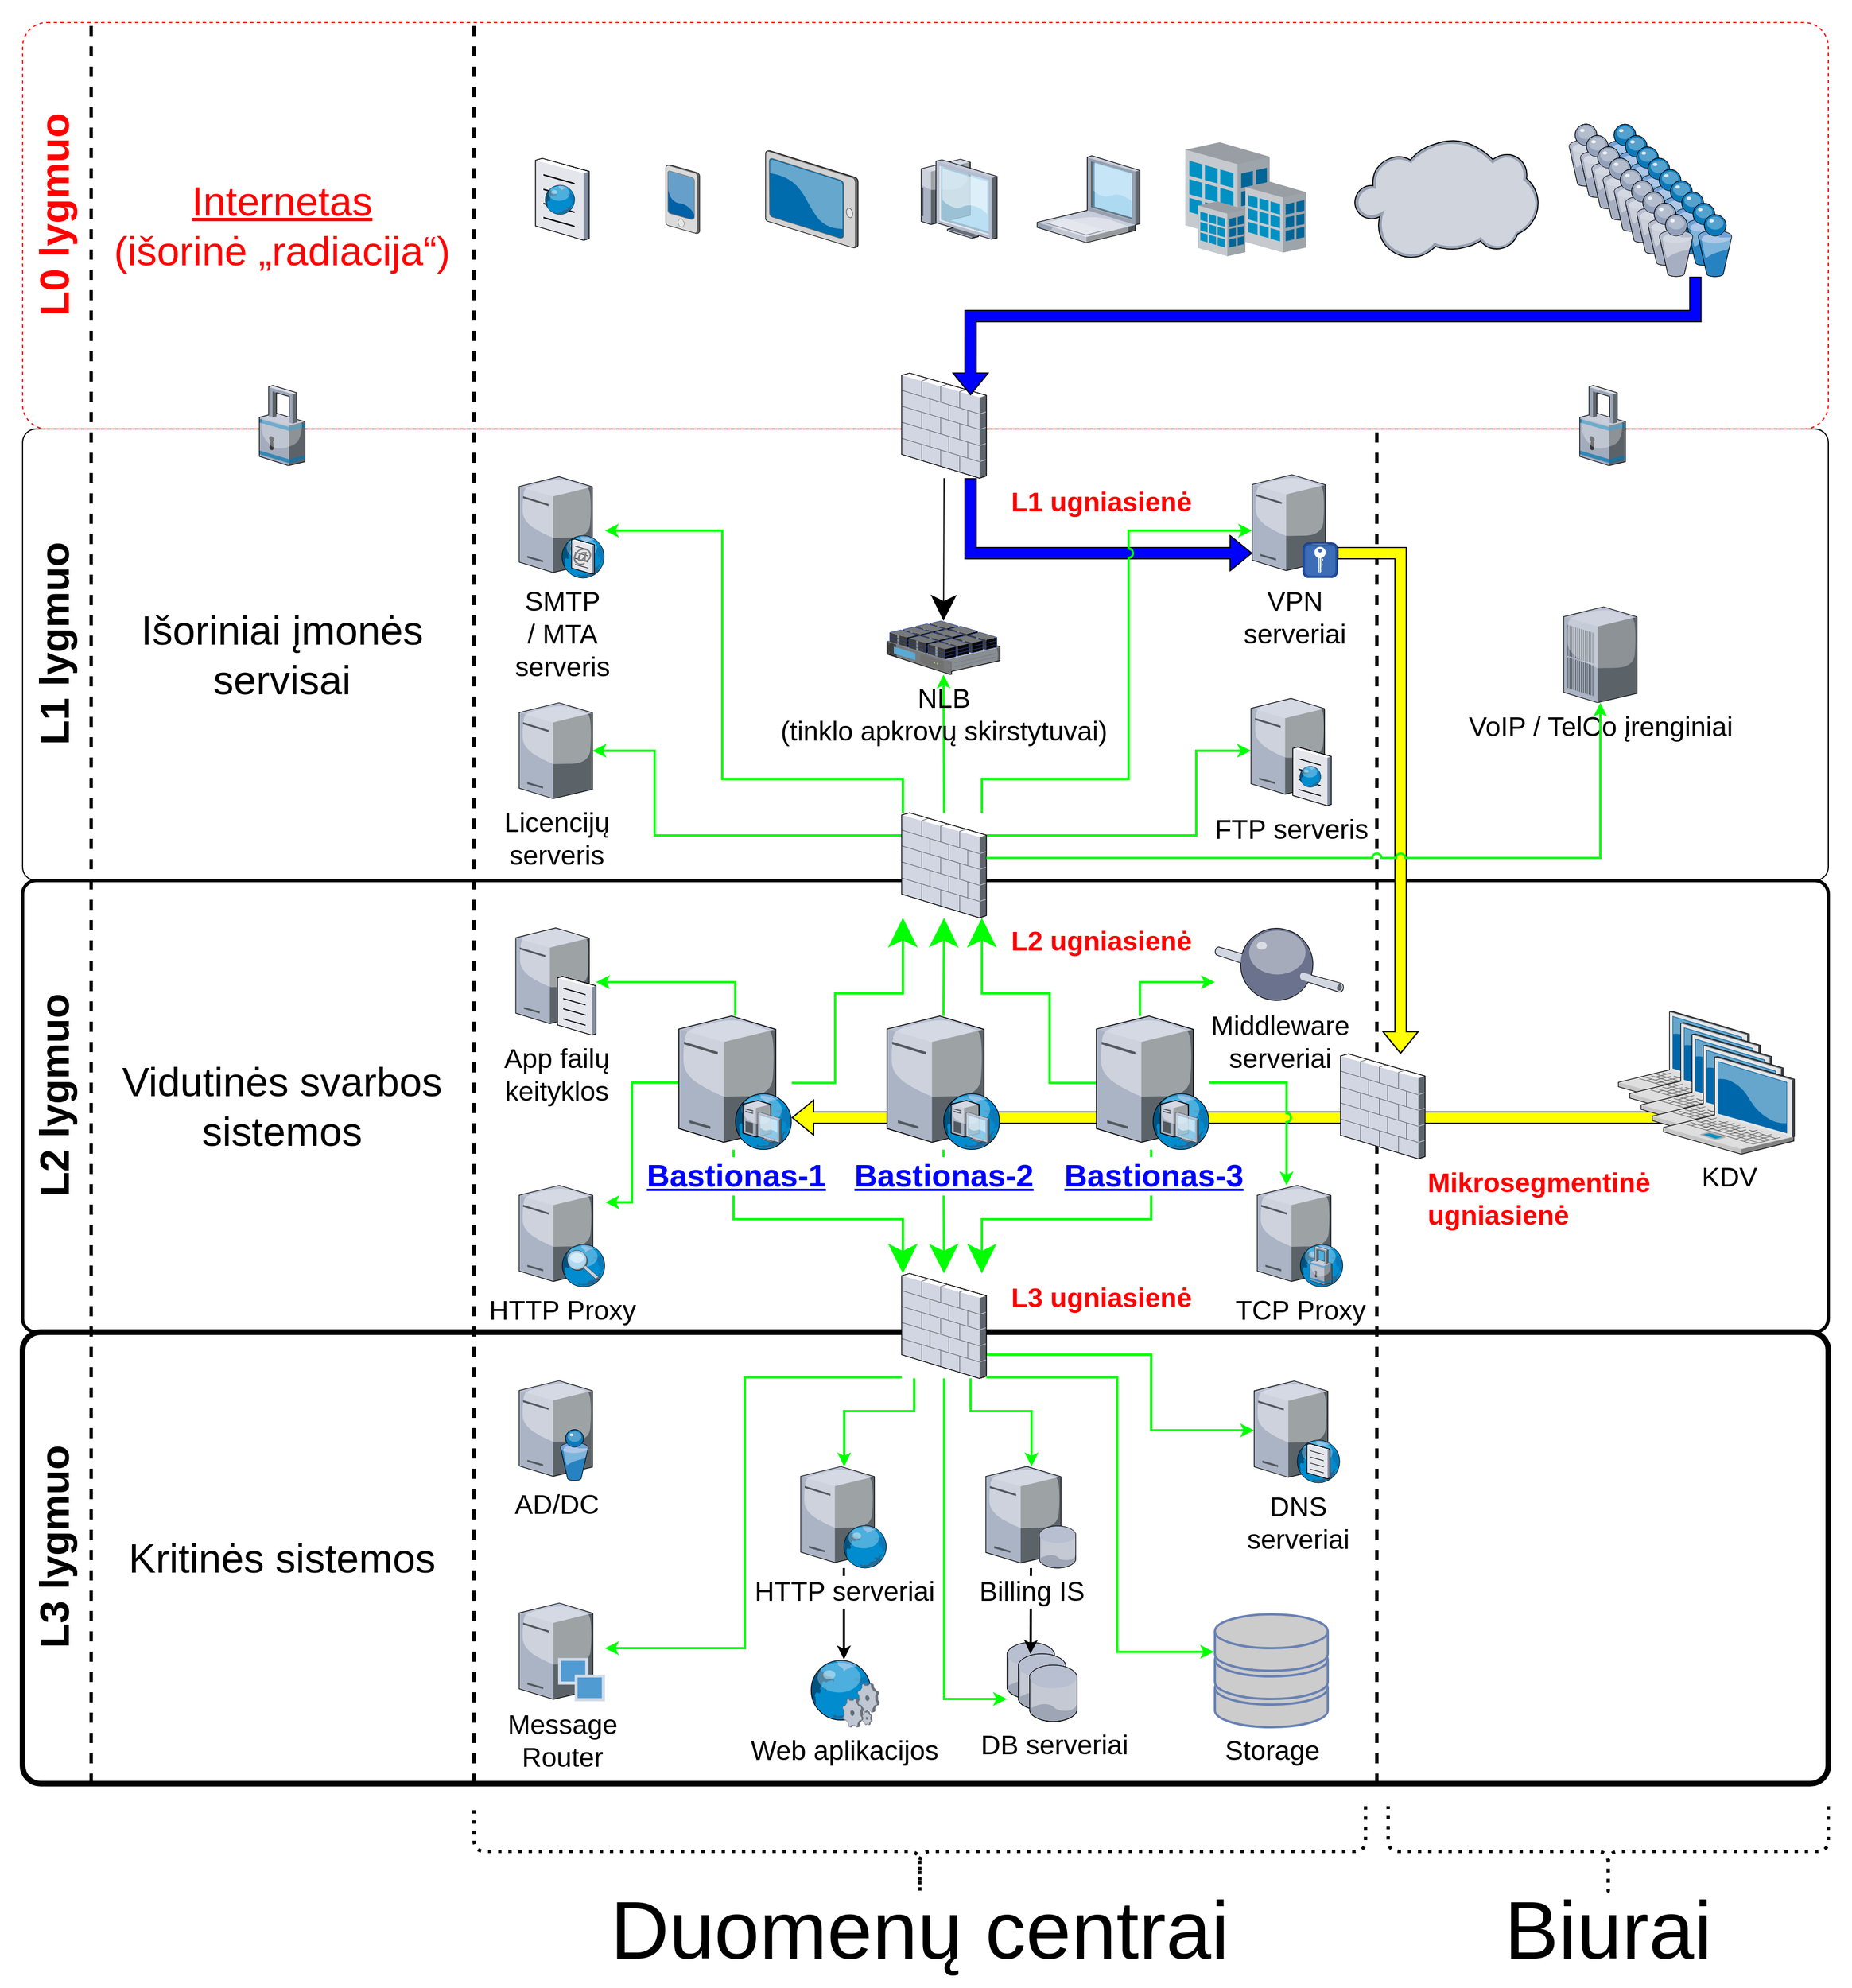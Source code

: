 <mxfile version="16.5.6" type="device"><diagram id="czewGHuXiyD_M0Kvhjbm" name="Page-1"><mxGraphModel dx="1563" dy="1864" grid="1" gridSize="10" guides="1" tooltips="1" connect="1" arrows="1" fold="1" page="1" pageScale="1" pageWidth="827" pageHeight="1169" math="0" shadow="0"><root><mxCell id="0"/><mxCell id="1" parent="0"/><mxCell id="WQLX6jeI3nnT5exrDBaf-4" value="&lt;b style=&quot;font-size: 36px&quot;&gt;L1 lygmuo&lt;/b&gt;" style="rounded=1;whiteSpace=wrap;html=1;fontSize=36;strokeColor=default;fillColor=none;arcSize=3;align=center;spacingLeft=20;horizontal=0;verticalAlign=top;" parent="1" vertex="1"><mxGeometry x="20" y="160" width="1600" height="400" as="geometry"/></mxCell><mxCell id="WQLX6jeI3nnT5exrDBaf-26" value="" style="verticalLabelPosition=bottom;sketch=0;aspect=fixed;html=1;verticalAlign=top;strokeColor=none;align=center;outlineConnect=0;shape=mxgraph.citrix.database;fontSize=24;fillColor=default;" parent="1" vertex="1"><mxGeometry x="892.25" y="1235" width="42.5" height="50" as="geometry"/></mxCell><mxCell id="WQLX6jeI3nnT5exrDBaf-2" value="" style="rounded=0;whiteSpace=wrap;html=1;strokeColor=none;fillColor=none;" parent="1" vertex="1"><mxGeometry y="-220" width="1640" height="1760" as="geometry"/></mxCell><mxCell id="WQLX6jeI3nnT5exrDBaf-1" value="&lt;b style=&quot;font-size: 36px&quot;&gt;L0 lygmuo&lt;/b&gt;" style="rounded=1;whiteSpace=wrap;html=1;fillColor=none;arcSize=6;strokeColor=#FF0000;fontSize=36;dashed=1;align=center;spacingLeft=20;horizontal=0;verticalAlign=top;fontColor=#FF0000;" parent="1" vertex="1"><mxGeometry x="20" y="-200" width="1600" height="360" as="geometry"/></mxCell><mxCell id="WQLX6jeI3nnT5exrDBaf-6" value="&lt;b style=&quot;font-size: 36px&quot;&gt;L3 lygmuo&lt;/b&gt;" style="rounded=1;whiteSpace=wrap;html=1;fontSize=36;strokeColor=default;fillColor=none;arcSize=4;align=center;strokeWidth=5;spacingLeft=20;horizontal=0;verticalAlign=top;shadow=0;" parent="1" vertex="1"><mxGeometry x="20" y="960" width="1600" height="400" as="geometry"/></mxCell><mxCell id="WQLX6jeI3nnT5exrDBaf-5" value="&lt;b style=&quot;font-size: 36px&quot;&gt;L2 lygmuo&lt;/b&gt;" style="rounded=1;whiteSpace=wrap;html=1;fontSize=36;strokeColor=default;fillColor=none;arcSize=3;align=center;strokeWidth=3;spacingLeft=20;horizontal=0;verticalAlign=top;" parent="1" vertex="1"><mxGeometry x="20" y="560" width="1600" height="400" as="geometry"/></mxCell><mxCell id="WQLX6jeI3nnT5exrDBaf-50" value="&lt;span style=&quot;font-family: &amp;#34;helvetica&amp;#34; ; font-size: 36px ; font-style: normal ; font-weight: 400 ; letter-spacing: normal ; text-indent: 0px ; text-transform: none ; word-spacing: 0px ; display: inline ; float: none&quot;&gt;&lt;u&gt;Internetas&lt;/u&gt;&lt;br&gt;(išorinė „radiacija“)&lt;br&gt;&lt;/span&gt;" style="text;whiteSpace=wrap;html=1;fontSize=36;fontColor=#FF0000;labelBackgroundColor=none;align=center;verticalAlign=middle;" parent="1" vertex="1"><mxGeometry x="80" y="-200" width="340" height="360" as="geometry"/></mxCell><mxCell id="WQLX6jeI3nnT5exrDBaf-54" value="&lt;span style=&quot;color: rgb(0 , 0 , 0) ; font-family: &amp;#34;helvetica&amp;#34; ; font-size: 36px ; font-style: normal ; font-weight: 400 ; letter-spacing: normal ; text-indent: 0px ; text-transform: none ; word-spacing: 0px ; display: inline ; float: none&quot;&gt;Išoriniai įmonės servisai&lt;/span&gt;" style="text;whiteSpace=wrap;html=1;fontSize=36;fontColor=default;align=center;verticalAlign=middle;labelBackgroundColor=none;" parent="1" vertex="1"><mxGeometry x="80" y="160" width="340" height="400" as="geometry"/></mxCell><mxCell id="WQLX6jeI3nnT5exrDBaf-55" value="&lt;span style=&quot;color: rgb(0 , 0 , 0) ; font-family: &amp;#34;helvetica&amp;#34; ; font-size: 36px ; font-style: normal ; font-weight: 400 ; letter-spacing: normal ; text-indent: 0px ; text-transform: none ; word-spacing: 0px ; display: inline ; float: none&quot;&gt;Vidutinės svarbos sistemos&lt;/span&gt;" style="text;whiteSpace=wrap;html=1;fontSize=36;fontColor=default;labelBackgroundColor=none;align=center;verticalAlign=middle;" parent="1" vertex="1"><mxGeometry x="80" y="560" width="340" height="400" as="geometry"/></mxCell><mxCell id="WQLX6jeI3nnT5exrDBaf-76" style="edgeStyle=orthogonalEdgeStyle;rounded=0;jumpStyle=arc;orthogonalLoop=1;jettySize=auto;html=1;fontFamily=Helvetica;fontSize=32;fontColor=#0000FF;endSize=20;strokeWidth=1;" parent="1" source="WQLX6jeI3nnT5exrDBaf-17" target="WQLX6jeI3nnT5exrDBaf-40" edge="1"><mxGeometry relative="1" as="geometry"/></mxCell><mxCell id="WQLX6jeI3nnT5exrDBaf-17" value="L1 ugniasienė" style="verticalLabelPosition=bottom;sketch=0;aspect=fixed;html=1;verticalAlign=top;strokeColor=none;align=left;outlineConnect=0;shape=mxgraph.citrix.firewall;fontSize=24;fillColor=none;fontColor=#FF0000;fontStyle=1;labelPosition=right;spacingLeft=20;" parent="1" vertex="1"><mxGeometry x="799" y="110.5" width="75" height="93" as="geometry"/></mxCell><mxCell id="WQLX6jeI3nnT5exrDBaf-19" value="Licencijų&lt;br&gt;serveris" style="verticalLabelPosition=bottom;sketch=0;aspect=fixed;html=1;verticalAlign=top;strokeColor=none;align=center;outlineConnect=0;shape=mxgraph.citrix.license_server;fontSize=24;fillColor=none;" parent="1" vertex="1"><mxGeometry x="460" y="402.5" width="65" height="85" as="geometry"/></mxCell><mxCell id="WQLX6jeI3nnT5exrDBaf-92" style="edgeStyle=orthogonalEdgeStyle;rounded=0;jumpStyle=arc;orthogonalLoop=1;jettySize=auto;html=1;fontFamily=Helvetica;fontSize=28;fontColor=#0000FF;startArrow=none;startFill=0;endArrow=classic;endFill=1;targetPerimeterSpacing=0;strokeColor=#00FF00;strokeWidth=2;fillColor=#FFFF00;" parent="1" source="WQLX6jeI3nnT5exrDBaf-22" target="WQLX6jeI3nnT5exrDBaf-40" edge="1"><mxGeometry relative="1" as="geometry"/></mxCell><mxCell id="WQLX6jeI3nnT5exrDBaf-94" style="edgeStyle=orthogonalEdgeStyle;rounded=0;jumpStyle=arc;orthogonalLoop=1;jettySize=auto;html=1;fontFamily=Helvetica;fontSize=28;fontColor=#0000FF;startArrow=none;startFill=0;endArrow=classic;endFill=1;targetPerimeterSpacing=0;strokeColor=#00FF00;strokeWidth=2;fillColor=#FFFF00;" parent="1" source="WQLX6jeI3nnT5exrDBaf-22" target="WQLX6jeI3nnT5exrDBaf-35" edge="1"><mxGeometry relative="1" as="geometry"><Array as="points"><mxPoint x="800" y="470"/><mxPoint x="640" y="470"/><mxPoint x="640" y="250"/></Array></mxGeometry></mxCell><mxCell id="WQLX6jeI3nnT5exrDBaf-95" style="edgeStyle=orthogonalEdgeStyle;rounded=0;jumpStyle=arc;orthogonalLoop=1;jettySize=auto;html=1;fontFamily=Helvetica;fontSize=28;fontColor=#0000FF;startArrow=none;startFill=0;endArrow=classic;endFill=1;targetPerimeterSpacing=0;strokeColor=#00FF00;strokeWidth=2;fillColor=#FFFF00;" parent="1" source="WQLX6jeI3nnT5exrDBaf-22" target="WQLX6jeI3nnT5exrDBaf-19" edge="1"><mxGeometry relative="1" as="geometry"><Array as="points"><mxPoint x="580" y="520"/><mxPoint x="580" y="445"/></Array></mxGeometry></mxCell><mxCell id="WQLX6jeI3nnT5exrDBaf-96" style="edgeStyle=orthogonalEdgeStyle;rounded=0;jumpStyle=arc;orthogonalLoop=1;jettySize=auto;html=1;fontFamily=Helvetica;fontSize=28;fontColor=#0000FF;startArrow=none;startFill=0;endArrow=classic;endFill=1;targetPerimeterSpacing=0;strokeColor=#00FF00;strokeWidth=2;fillColor=#FFFF00;" parent="1" source="WQLX6jeI3nnT5exrDBaf-22" target="WQLX6jeI3nnT5exrDBaf-143" edge="1"><mxGeometry relative="1" as="geometry"><mxPoint x="1091.25" y="445" as="targetPoint"/><Array as="points"><mxPoint x="1060" y="520"/><mxPoint x="1060" y="445"/></Array></mxGeometry></mxCell><mxCell id="WQLX6jeI3nnT5exrDBaf-22" value="L2 ugniasienė" style="verticalLabelPosition=bottom;sketch=0;aspect=fixed;html=1;verticalAlign=top;strokeColor=none;align=left;outlineConnect=0;shape=mxgraph.citrix.firewall;fontSize=24;fillColor=none;fontColor=#FF0000;fontStyle=1;labelBackgroundColor=default;labelPosition=right;spacingLeft=20;" parent="1" vertex="1"><mxGeometry x="799" y="500" width="75" height="93" as="geometry"/></mxCell><mxCell id="WQLX6jeI3nnT5exrDBaf-35" value="SMTP&lt;br&gt;/ MTA&lt;br&gt;serveris" style="verticalLabelPosition=bottom;sketch=0;aspect=fixed;html=1;verticalAlign=top;strokeColor=none;align=center;outlineConnect=0;shape=mxgraph.citrix.smtp_server;fontSize=24;fillColor=default;" parent="1" vertex="1"><mxGeometry x="460" y="200" width="76" height="92" as="geometry"/></mxCell><mxCell id="WQLX6jeI3nnT5exrDBaf-36" value="VoIP / TelCo įrenginiai" style="verticalLabelPosition=bottom;sketch=0;aspect=fixed;html=1;verticalAlign=top;strokeColor=none;align=center;outlineConnect=0;shape=mxgraph.citrix.pbx_server;fontSize=24;fillColor=default;" parent="1" vertex="1"><mxGeometry x="1385.5" y="317.5" width="65" height="85" as="geometry"/></mxCell><mxCell id="WQLX6jeI3nnT5exrDBaf-9" value="DNS&lt;br&gt;serveriai" style="verticalLabelPosition=bottom;sketch=0;aspect=fixed;html=1;verticalAlign=top;strokeColor=none;align=center;outlineConnect=0;shape=mxgraph.citrix.dns_server;fontSize=24;fillColor=none;" parent="1" vertex="1"><mxGeometry x="1111.25" y="1001" width="76.5" height="92.5" as="geometry"/></mxCell><mxCell id="WQLX6jeI3nnT5exrDBaf-89" style="edgeStyle=orthogonalEdgeStyle;rounded=0;jumpStyle=arc;orthogonalLoop=1;jettySize=auto;html=1;fontFamily=Helvetica;fontSize=28;fontColor=#0000FF;startArrow=classic;startFill=1;endArrow=none;endFill=0;targetPerimeterSpacing=0;strokeColor=#00FF00;strokeWidth=2;fillColor=#FFFF00;" parent="1" source="WQLX6jeI3nnT5exrDBaf-14" target="WQLX6jeI3nnT5exrDBaf-10" edge="1"><mxGeometry relative="1" as="geometry"><Array as="points"><mxPoint x="560" y="845"/><mxPoint x="560" y="739"/></Array></mxGeometry></mxCell><mxCell id="WQLX6jeI3nnT5exrDBaf-14" value="HTTP Proxy" style="verticalLabelPosition=bottom;sketch=0;aspect=fixed;html=1;verticalAlign=top;strokeColor=none;align=center;outlineConnect=0;shape=mxgraph.citrix.edgesight_server;fontSize=24;fillColor=none;labelBackgroundColor=default;" parent="1" vertex="1"><mxGeometry x="460" y="830" width="76.5" height="90" as="geometry"/></mxCell><mxCell id="WQLX6jeI3nnT5exrDBaf-15" value="App failų&lt;br&gt;keityklos" style="verticalLabelPosition=bottom;sketch=0;aspect=fixed;html=1;verticalAlign=top;strokeColor=none;align=center;outlineConnect=0;shape=mxgraph.citrix.file_server;fontSize=24;fillColor=none;" parent="1" vertex="1"><mxGeometry x="457" y="599.75" width="71" height="97" as="geometry"/></mxCell><mxCell id="WQLX6jeI3nnT5exrDBaf-21" value="TCP Proxy" style="verticalLabelPosition=bottom;sketch=0;aspect=fixed;html=1;verticalAlign=top;strokeColor=none;align=center;outlineConnect=0;shape=mxgraph.citrix.proxy_server;fontSize=24;fillColor=none;labelBackgroundColor=default;" parent="1" vertex="1"><mxGeometry x="1114" y="830" width="76.5" height="90" as="geometry"/></mxCell><mxCell id="WQLX6jeI3nnT5exrDBaf-115" style="edgeStyle=orthogonalEdgeStyle;rounded=0;jumpStyle=arc;orthogonalLoop=1;jettySize=auto;html=1;fontFamily=Helvetica;fontSize=28;fontColor=#0000FF;startArrow=none;startFill=0;endArrow=classic;endFill=1;targetPerimeterSpacing=10;strokeColor=#000000;strokeWidth=2;fillColor=#FFFF00;" parent="1" source="WQLX6jeI3nnT5exrDBaf-7" target="WQLX6jeI3nnT5exrDBaf-110" edge="1"><mxGeometry relative="1" as="geometry"><Array as="points"><mxPoint x="913" y="1230"/><mxPoint x="913" y="1230"/></Array></mxGeometry></mxCell><mxCell id="WQLX6jeI3nnT5exrDBaf-7" value="Billing IS" style="verticalLabelPosition=bottom;sketch=0;aspect=fixed;html=1;verticalAlign=top;strokeColor=none;align=center;outlineConnect=0;shape=mxgraph.citrix.database_server;fontSize=24;fillColor=none;labelBackgroundColor=default;" parent="1" vertex="1"><mxGeometry x="873.5" y="1079" width="80" height="90" as="geometry"/></mxCell><mxCell id="WQLX6jeI3nnT5exrDBaf-8" value="AD/DC" style="verticalLabelPosition=bottom;sketch=0;aspect=fixed;html=1;verticalAlign=top;strokeColor=none;align=center;outlineConnect=0;shape=mxgraph.citrix.directory_server;fontSize=24;fillColor=none;" parent="1" vertex="1"><mxGeometry x="460" y="1003" width="65" height="88.5" as="geometry"/></mxCell><mxCell id="WQLX6jeI3nnT5exrDBaf-20" value="Message&lt;br&gt;Router" style="verticalLabelPosition=bottom;sketch=0;aspect=fixed;html=1;verticalAlign=top;strokeColor=none;align=center;outlineConnect=0;shape=mxgraph.citrix.provisioning_server;fontSize=24;fillColor=none;" parent="1" vertex="1"><mxGeometry x="460" y="1200" width="76" height="87" as="geometry"/></mxCell><mxCell id="WQLX6jeI3nnT5exrDBaf-100" style="edgeStyle=orthogonalEdgeStyle;rounded=0;jumpStyle=arc;orthogonalLoop=1;jettySize=auto;html=1;fontFamily=Helvetica;fontSize=28;fontColor=#0000FF;startArrow=none;startFill=0;endArrow=classic;endFill=1;targetPerimeterSpacing=0;strokeColor=#00FF00;strokeWidth=2;fillColor=#FFFF00;" parent="1" source="WQLX6jeI3nnT5exrDBaf-23" target="WQLX6jeI3nnT5exrDBaf-9" edge="1"><mxGeometry relative="1" as="geometry"><Array as="points"><mxPoint x="1020" y="980"/><mxPoint x="1020" y="1047"/></Array></mxGeometry></mxCell><mxCell id="WQLX6jeI3nnT5exrDBaf-101" style="edgeStyle=orthogonalEdgeStyle;rounded=0;jumpStyle=arc;orthogonalLoop=1;jettySize=auto;html=1;fontFamily=Helvetica;fontSize=28;fontColor=#0000FF;startArrow=none;startFill=0;endArrow=classic;endFill=1;targetPerimeterSpacing=0;strokeColor=#00FF00;strokeWidth=2;fillColor=#FFFF00;" parent="1" source="WQLX6jeI3nnT5exrDBaf-23" target="WQLX6jeI3nnT5exrDBaf-24" edge="1"><mxGeometry relative="1" as="geometry"><Array as="points"><mxPoint x="810" y="1030"/><mxPoint x="748" y="1030"/></Array></mxGeometry></mxCell><mxCell id="WQLX6jeI3nnT5exrDBaf-102" style="edgeStyle=orthogonalEdgeStyle;rounded=0;jumpStyle=arc;orthogonalLoop=1;jettySize=auto;html=1;fontFamily=Helvetica;fontSize=28;fontColor=#0000FF;startArrow=none;startFill=0;endArrow=classic;endFill=1;targetPerimeterSpacing=0;strokeColor=#00FF00;strokeWidth=2;fillColor=#FFFF00;" parent="1" source="WQLX6jeI3nnT5exrDBaf-23" target="WQLX6jeI3nnT5exrDBaf-7" edge="1"><mxGeometry relative="1" as="geometry"><Array as="points"><mxPoint x="860" y="1030"/><mxPoint x="914" y="1030"/></Array></mxGeometry></mxCell><mxCell id="WQLX6jeI3nnT5exrDBaf-104" style="edgeStyle=orthogonalEdgeStyle;rounded=0;jumpStyle=arc;orthogonalLoop=1;jettySize=auto;html=1;fontFamily=Helvetica;fontSize=28;fontColor=#0000FF;startArrow=none;startFill=0;endArrow=classic;endFill=1;targetPerimeterSpacing=0;strokeColor=#00FF00;strokeWidth=2;fillColor=#FFFF00;" parent="1" source="WQLX6jeI3nnT5exrDBaf-23" target="WQLX6jeI3nnT5exrDBaf-20" edge="1"><mxGeometry relative="1" as="geometry"><Array as="points"><mxPoint x="660" y="1000"/><mxPoint x="660" y="1240"/></Array></mxGeometry></mxCell><mxCell id="WQLX6jeI3nnT5exrDBaf-105" style="edgeStyle=orthogonalEdgeStyle;rounded=0;jumpStyle=arc;orthogonalLoop=1;jettySize=auto;html=1;entryX=-0.008;entryY=0.332;entryDx=0;entryDy=0;entryPerimeter=0;fontFamily=Helvetica;fontSize=28;fontColor=#0000FF;startArrow=none;startFill=0;endArrow=classic;endFill=1;targetPerimeterSpacing=20;strokeColor=#00FF00;strokeWidth=2;fillColor=#FFFF00;" parent="1" source="WQLX6jeI3nnT5exrDBaf-23" target="WQLX6jeI3nnT5exrDBaf-38" edge="1"><mxGeometry relative="1" as="geometry"><Array as="points"><mxPoint x="990" y="1000"/><mxPoint x="990" y="1243"/></Array></mxGeometry></mxCell><mxCell id="WQLX6jeI3nnT5exrDBaf-106" style="edgeStyle=orthogonalEdgeStyle;rounded=0;jumpStyle=arc;orthogonalLoop=1;jettySize=auto;html=1;fontFamily=Helvetica;fontSize=28;fontColor=#0000FF;startArrow=none;startFill=0;endArrow=classic;endFill=1;targetPerimeterSpacing=0;strokeColor=#00FF00;strokeWidth=2;fillColor=#FFFF00;" parent="1" source="WQLX6jeI3nnT5exrDBaf-23" target="WQLX6jeI3nnT5exrDBaf-26" edge="1"><mxGeometry relative="1" as="geometry"><Array as="points"><mxPoint x="837" y="1285"/></Array></mxGeometry></mxCell><mxCell id="WQLX6jeI3nnT5exrDBaf-23" value="L3 ugniasienė" style="verticalLabelPosition=middle;sketch=0;aspect=fixed;html=1;verticalAlign=middle;strokeColor=none;align=left;outlineConnect=0;shape=mxgraph.citrix.firewall;fontSize=24;fillColor=none;fontColor=#FF0000;fontStyle=1;labelPosition=right;spacingTop=-50;spacingLeft=20;" parent="1" vertex="1"><mxGeometry x="799" y="908" width="75" height="93" as="geometry"/></mxCell><mxCell id="WQLX6jeI3nnT5exrDBaf-113" style="edgeStyle=orthogonalEdgeStyle;rounded=0;jumpStyle=arc;orthogonalLoop=1;jettySize=auto;html=1;fontFamily=Helvetica;fontSize=28;fontColor=#0000FF;startArrow=none;startFill=0;endArrow=classic;endFill=1;targetPerimeterSpacing=0;strokeColor=#000000;strokeWidth=2;fillColor=#FFFF00;" parent="1" source="WQLX6jeI3nnT5exrDBaf-24" target="WQLX6jeI3nnT5exrDBaf-41" edge="1"><mxGeometry relative="1" as="geometry"/></mxCell><mxCell id="WQLX6jeI3nnT5exrDBaf-24" value="HTTP serveriai" style="verticalLabelPosition=bottom;sketch=0;aspect=fixed;html=1;verticalAlign=top;strokeColor=none;align=center;outlineConnect=0;shape=mxgraph.citrix.web_server;fontSize=24;fillColor=default;labelBackgroundColor=default;" parent="1" vertex="1"><mxGeometry x="709.5" y="1079" width="76.5" height="90" as="geometry"/></mxCell><mxCell id="WQLX6jeI3nnT5exrDBaf-37" value="Middleware&lt;br&gt;serveriai" style="verticalLabelPosition=bottom;sketch=0;aspect=fixed;html=1;verticalAlign=top;strokeColor=none;align=center;outlineConnect=0;shape=mxgraph.citrix.middleware;fontSize=24;fillColor=default;" parent="1" vertex="1"><mxGeometry x="1076.5" y="599.75" width="114" height="68" as="geometry"/></mxCell><mxCell id="WQLX6jeI3nnT5exrDBaf-38" value="Storage" style="fontColor=default;verticalAlign=top;verticalLabelPosition=bottom;labelPosition=center;align=center;html=1;outlineConnect=0;fillColor=#CCCCCC;strokeColor=#6881B3;gradientColor=none;gradientDirection=north;strokeWidth=2;shape=mxgraph.networks.storage;fontSize=24;" parent="1" vertex="1"><mxGeometry x="1076.5" y="1210" width="100" height="100" as="geometry"/></mxCell><mxCell id="WQLX6jeI3nnT5exrDBaf-41" value="Web aplikacijos" style="verticalLabelPosition=bottom;sketch=0;aspect=fixed;html=1;verticalAlign=top;strokeColor=none;align=center;outlineConnect=0;shape=mxgraph.citrix.web_service;fontSize=24;fontColor=default;fillColor=default;" parent="1" vertex="1"><mxGeometry x="716.25" y="1250" width="63" height="60" as="geometry"/></mxCell><mxCell id="WQLX6jeI3nnT5exrDBaf-48" value="" style="endArrow=none;dashed=1;html=1;rounded=0;fontSize=36;fontColor=default;exitX=0.25;exitY=1;exitDx=0;exitDy=0;entryX=0.25;entryY=0;entryDx=0;entryDy=0;strokeWidth=3;" parent="1" source="WQLX6jeI3nnT5exrDBaf-6" target="WQLX6jeI3nnT5exrDBaf-1" edge="1"><mxGeometry width="50" height="50" relative="1" as="geometry"><mxPoint x="482" y="480" as="sourcePoint"/><mxPoint x="322" y="86" as="targetPoint"/></mxGeometry></mxCell><mxCell id="WQLX6jeI3nnT5exrDBaf-51" value="" style="endArrow=none;dashed=1;html=1;rounded=0;fontSize=36;fontColor=default;exitX=0.038;exitY=1;exitDx=0;exitDy=0;exitPerimeter=0;entryX=0.038;entryY=0;entryDx=0;entryDy=0;entryPerimeter=0;strokeWidth=3;" parent="1" source="WQLX6jeI3nnT5exrDBaf-6" target="WQLX6jeI3nnT5exrDBaf-1" edge="1"><mxGeometry width="50" height="50" relative="1" as="geometry"><mxPoint x="80" y="1340" as="sourcePoint"/><mxPoint x="80" y="-200" as="targetPoint"/></mxGeometry></mxCell><mxCell id="WQLX6jeI3nnT5exrDBaf-56" value="&lt;span style=&quot;font-family: helvetica; font-size: 36px; font-style: normal; font-weight: 400; letter-spacing: normal; text-indent: 0px; text-transform: none; word-spacing: 0px; display: inline; float: none;&quot;&gt;Kritinės sistemos&lt;/span&gt;" style="text;whiteSpace=wrap;html=1;fontSize=36;fontColor=default;align=center;verticalAlign=middle;labelBackgroundColor=none;" parent="1" vertex="1"><mxGeometry x="80" y="960" width="340" height="400" as="geometry"/></mxCell><mxCell id="WQLX6jeI3nnT5exrDBaf-28" value="" style="verticalLabelPosition=bottom;sketch=0;aspect=fixed;html=1;verticalAlign=top;strokeColor=none;align=center;outlineConnect=0;shape=mxgraph.citrix.security;fontSize=24;fillColor=default;" parent="1" vertex="1"><mxGeometry x="229.75" y="121.5" width="40.5" height="71" as="geometry"/></mxCell><mxCell id="WQLX6jeI3nnT5exrDBaf-58" value="" style="endArrow=none;dashed=1;html=1;rounded=0;fontSize=36;fontColor=default;entryX=0.75;entryY=0;entryDx=0;entryDy=0;strokeWidth=3;exitX=0.75;exitY=1;exitDx=0;exitDy=0;" parent="1" source="WQLX6jeI3nnT5exrDBaf-6" target="WQLX6jeI3nnT5exrDBaf-4" edge="1"><mxGeometry width="50" height="50" relative="1" as="geometry"><mxPoint x="1220" y="1330" as="sourcePoint"/><mxPoint x="1220.0" y="-196" as="targetPoint"/></mxGeometry></mxCell><mxCell id="WQLX6jeI3nnT5exrDBaf-73" style="edgeStyle=orthogonalEdgeStyle;rounded=0;jumpStyle=arc;orthogonalLoop=1;jettySize=auto;html=1;fontFamily=Helvetica;fontSize=32;fontColor=#0000FF;endSize=20;strokeWidth=2;strokeColor=#00FF00;" parent="1" source="WQLX6jeI3nnT5exrDBaf-10" target="WQLX6jeI3nnT5exrDBaf-23" edge="1"><mxGeometry relative="1" as="geometry"><Array as="points"><mxPoint x="650" y="860"/><mxPoint x="800" y="860"/></Array></mxGeometry></mxCell><mxCell id="WQLX6jeI3nnT5exrDBaf-72" style="edgeStyle=orthogonalEdgeStyle;rounded=0;jumpStyle=arc;orthogonalLoop=1;jettySize=auto;html=1;fontFamily=Helvetica;fontSize=32;fontColor=#0000FF;endSize=20;strokeWidth=2;strokeColor=#00FF00;" parent="1" source="WQLX6jeI3nnT5exrDBaf-65" target="WQLX6jeI3nnT5exrDBaf-23" edge="1"><mxGeometry relative="1" as="geometry"/></mxCell><mxCell id="WQLX6jeI3nnT5exrDBaf-75" style="edgeStyle=orthogonalEdgeStyle;rounded=0;jumpStyle=arc;orthogonalLoop=1;jettySize=auto;html=1;fontFamily=Helvetica;fontSize=32;fontColor=#0000FF;endSize=20;strokeWidth=2;strokeColor=#00FF00;" parent="1" source="WQLX6jeI3nnT5exrDBaf-66" target="WQLX6jeI3nnT5exrDBaf-23" edge="1"><mxGeometry relative="1" as="geometry"><Array as="points"><mxPoint x="1020" y="860"/><mxPoint x="870" y="860"/></Array></mxGeometry></mxCell><mxCell id="WQLX6jeI3nnT5exrDBaf-79" style="edgeStyle=orthogonalEdgeStyle;shape=flexArrow;rounded=0;jumpStyle=arc;orthogonalLoop=1;jettySize=auto;html=1;fontFamily=Helvetica;fontSize=28;fontColor=#0000FF;startArrow=none;startFill=0;targetPerimeterSpacing=0;strokeWidth=1;fillColor=#FFFF00;" parent="1" source="WQLX6jeI3nnT5exrDBaf-34" target="WQLX6jeI3nnT5exrDBaf-10" edge="1"><mxGeometry relative="1" as="geometry"><Array as="points"><mxPoint x="1070" y="770"/><mxPoint x="1070" y="770"/></Array></mxGeometry></mxCell><mxCell id="WQLX6jeI3nnT5exrDBaf-81" value="" style="edgeStyle=orthogonalEdgeStyle;rounded=0;jumpStyle=arc;orthogonalLoop=1;jettySize=auto;html=1;fontFamily=Helvetica;fontSize=28;fontColor=#0000FF;startArrow=none;startFill=0;targetPerimeterSpacing=0;strokeColor=#00FF00;strokeWidth=2;fillColor=#FFFF00;" parent="1" source="WQLX6jeI3nnT5exrDBaf-10" target="WQLX6jeI3nnT5exrDBaf-15" edge="1"><mxGeometry relative="1" as="geometry"><Array as="points"><mxPoint x="652" y="650"/></Array></mxGeometry></mxCell><mxCell id="WQLX6jeI3nnT5exrDBaf-47" value="KD" style="group" parent="1" vertex="1" connectable="0"><mxGeometry x="1434" y="675.96" width="156" height="126.5" as="geometry"/></mxCell><mxCell id="WQLX6jeI3nnT5exrDBaf-30" value="" style="verticalLabelPosition=bottom;sketch=0;aspect=fixed;html=1;verticalAlign=top;strokeColor=none;align=center;outlineConnect=0;shape=mxgraph.citrix.laptop_2;fontSize=24;fillColor=default;" parent="WQLX6jeI3nnT5exrDBaf-47" vertex="1"><mxGeometry width="116" height="86.5" as="geometry"/></mxCell><mxCell id="WQLX6jeI3nnT5exrDBaf-31" value="" style="verticalLabelPosition=bottom;sketch=0;aspect=fixed;html=1;verticalAlign=top;strokeColor=none;align=center;outlineConnect=0;shape=mxgraph.citrix.laptop_2;fontSize=24;fillColor=default;" parent="WQLX6jeI3nnT5exrDBaf-47" vertex="1"><mxGeometry x="10" y="10" width="116" height="86.5" as="geometry"/></mxCell><mxCell id="WQLX6jeI3nnT5exrDBaf-32" value="" style="verticalLabelPosition=bottom;sketch=0;aspect=fixed;html=1;verticalAlign=top;strokeColor=none;align=center;outlineConnect=0;shape=mxgraph.citrix.laptop_2;fontSize=24;fillColor=default;" parent="WQLX6jeI3nnT5exrDBaf-47" vertex="1"><mxGeometry x="20" y="20" width="116" height="86.5" as="geometry"/></mxCell><mxCell id="WQLX6jeI3nnT5exrDBaf-33" value="" style="verticalLabelPosition=bottom;sketch=0;aspect=fixed;html=1;verticalAlign=top;strokeColor=none;align=center;outlineConnect=0;shape=mxgraph.citrix.laptop_2;fontSize=24;fillColor=default;" parent="WQLX6jeI3nnT5exrDBaf-47" vertex="1"><mxGeometry x="30" y="30" width="116" height="86.5" as="geometry"/></mxCell><mxCell id="WQLX6jeI3nnT5exrDBaf-34" value="KDV" style="verticalLabelPosition=bottom;sketch=0;aspect=fixed;html=1;verticalAlign=top;strokeColor=none;align=center;outlineConnect=0;shape=mxgraph.citrix.laptop_2;fontSize=24;fillColor=default;labelBackgroundColor=default;" parent="WQLX6jeI3nnT5exrDBaf-47" vertex="1"><mxGeometry x="40" y="40" width="116" height="86.5" as="geometry"/></mxCell><mxCell id="WQLX6jeI3nnT5exrDBaf-98" style="edgeStyle=orthogonalEdgeStyle;rounded=0;jumpStyle=arc;orthogonalLoop=1;jettySize=auto;html=1;fontFamily=Helvetica;fontSize=28;fontColor=#0000FF;startArrow=none;startFill=0;endArrow=classic;endFill=1;targetPerimeterSpacing=0;strokeColor=#00FF00;strokeWidth=2;fillColor=#FFFF00;" parent="1" source="WQLX6jeI3nnT5exrDBaf-66" target="WQLX6jeI3nnT5exrDBaf-37" edge="1"><mxGeometry relative="1" as="geometry"><Array as="points"><mxPoint x="1010" y="650"/></Array></mxGeometry></mxCell><mxCell id="WQLX6jeI3nnT5exrDBaf-154" style="edgeStyle=orthogonalEdgeStyle;rounded=0;jumpStyle=arc;orthogonalLoop=1;jettySize=auto;html=1;fontFamily=Helvetica;fontSize=28;fontColor=#FF0000;startArrow=none;startFill=0;endArrow=classic;endFill=1;targetPerimeterSpacing=0;strokeColor=#00FF00;strokeWidth=2;fillColor=#FF0000;endSize=20;" parent="1" source="WQLX6jeI3nnT5exrDBaf-66" target="WQLX6jeI3nnT5exrDBaf-22" edge="1"><mxGeometry relative="1" as="geometry"><mxPoint x="890" y="580" as="targetPoint"/><Array as="points"><mxPoint x="930" y="739"/><mxPoint x="930" y="660"/><mxPoint x="870" y="660"/></Array></mxGeometry></mxCell><mxCell id="WQLX6jeI3nnT5exrDBaf-66" value="Bastionas-3" style="verticalLabelPosition=bottom;sketch=0;aspect=fixed;html=1;verticalAlign=top;strokeColor=none;align=center;outlineConnect=0;shape=mxgraph.citrix.dhcp_server;fontSize=28;fillColor=none;fontColor=#0000FF;fontStyle=5;labelBackgroundColor=default;" parent="1" vertex="1"><mxGeometry x="971.503" y="680" width="100" height="118.42" as="geometry"/></mxCell><mxCell id="WQLX6jeI3nnT5exrDBaf-91" style="edgeStyle=orthogonalEdgeStyle;rounded=0;jumpStyle=arc;orthogonalLoop=1;jettySize=auto;html=1;fontFamily=Helvetica;fontSize=28;fontColor=#0000FF;startArrow=none;startFill=0;endArrow=classic;endFill=1;targetPerimeterSpacing=0;strokeColor=#00FF00;strokeWidth=2;fillColor=#FFFF00;endSize=20;" parent="1" source="WQLX6jeI3nnT5exrDBaf-65" target="WQLX6jeI3nnT5exrDBaf-22" edge="1"><mxGeometry relative="1" as="geometry"/></mxCell><mxCell id="WQLX6jeI3nnT5exrDBaf-65" value="Bastionas-2" style="verticalLabelPosition=bottom;sketch=0;aspect=fixed;html=1;verticalAlign=top;strokeColor=none;align=center;outlineConnect=0;shape=mxgraph.citrix.dhcp_server;fontSize=28;fillColor=none;fontColor=#0000FF;fontStyle=5;labelBackgroundColor=default;" parent="1" vertex="1"><mxGeometry x="786" y="680.0" width="100" height="118.42" as="geometry"/></mxCell><mxCell id="WQLX6jeI3nnT5exrDBaf-153" style="edgeStyle=orthogonalEdgeStyle;rounded=0;jumpStyle=arc;orthogonalLoop=1;jettySize=auto;html=1;fontFamily=Helvetica;fontSize=28;fontColor=#FF0000;startArrow=none;startFill=0;endArrow=classic;endFill=1;targetPerimeterSpacing=0;strokeColor=#00FF00;strokeWidth=2;fillColor=#FF0000;endSize=20;" parent="1" source="WQLX6jeI3nnT5exrDBaf-10" target="WQLX6jeI3nnT5exrDBaf-22" edge="1"><mxGeometry relative="1" as="geometry"><Array as="points"><mxPoint x="740" y="739"/><mxPoint x="740" y="660"/><mxPoint x="800" y="660"/></Array></mxGeometry></mxCell><mxCell id="WQLX6jeI3nnT5exrDBaf-10" value="Bastionas-1" style="verticalLabelPosition=bottom;sketch=0;aspect=fixed;html=1;verticalAlign=top;strokeColor=none;align=center;outlineConnect=0;shape=mxgraph.citrix.dhcp_server;fontSize=28;fillColor=none;fontColor=#0000FF;fontStyle=5;labelBackgroundColor=default;" parent="1" vertex="1"><mxGeometry x="601.5" y="680.0" width="100" height="118.42" as="geometry"/></mxCell><mxCell id="WQLX6jeI3nnT5exrDBaf-40" value="NLB&lt;br&gt;(tinklo apkrovų skirstytuvai)" style="verticalLabelPosition=bottom;sketch=0;aspect=fixed;html=1;verticalAlign=top;strokeColor=none;align=center;outlineConnect=0;shape=mxgraph.citrix.netscaler_sdx;fontSize=24;fillColor=default;labelBackgroundColor=none;labelPosition=center;" parent="1" vertex="1"><mxGeometry x="786" y="330" width="100" height="47.5" as="geometry"/></mxCell><mxCell id="WQLX6jeI3nnT5exrDBaf-109" value="" style="verticalLabelPosition=bottom;sketch=0;aspect=fixed;html=1;verticalAlign=top;strokeColor=none;align=center;outlineConnect=0;shape=mxgraph.citrix.database;fontSize=24;fillColor=default;" parent="1" vertex="1"><mxGeometry x="902.25" y="1245" width="42.5" height="50" as="geometry"/></mxCell><mxCell id="WQLX6jeI3nnT5exrDBaf-110" value="DB serveriai" style="verticalLabelPosition=bottom;sketch=0;aspect=fixed;html=1;verticalAlign=top;strokeColor=none;align=center;outlineConnect=0;shape=mxgraph.citrix.database;fontSize=24;fillColor=default;" parent="1" vertex="1"><mxGeometry x="912.25" y="1255" width="42.5" height="50" as="geometry"/></mxCell><mxCell id="WQLX6jeI3nnT5exrDBaf-111" value="" style="verticalLabelPosition=bottom;sketch=0;aspect=fixed;html=1;verticalAlign=top;strokeColor=none;align=center;outlineConnect=0;shape=mxgraph.citrix.security;fontSize=24;fillColor=default;" parent="1" vertex="1"><mxGeometry x="1399.75" y="121.5" width="40.5" height="71" as="geometry"/></mxCell><mxCell id="WQLX6jeI3nnT5exrDBaf-130" value="" style="group" parent="1" vertex="1" connectable="0"><mxGeometry x="1390" y="-110" width="144.5" height="135" as="geometry"/></mxCell><mxCell id="WQLX6jeI3nnT5exrDBaf-121" value="" style="verticalLabelPosition=bottom;sketch=0;aspect=fixed;html=1;verticalAlign=top;strokeColor=none;align=center;outlineConnect=0;shape=mxgraph.citrix.users;labelBackgroundColor=default;fontFamily=Helvetica;fontSize=28;fontColor=#0000FF;fillColor=default;" parent="WQLX6jeI3nnT5exrDBaf-130" vertex="1"><mxGeometry width="64.5" height="55" as="geometry"/></mxCell><mxCell id="WQLX6jeI3nnT5exrDBaf-122" value="" style="verticalLabelPosition=bottom;sketch=0;aspect=fixed;html=1;verticalAlign=top;strokeColor=none;align=center;outlineConnect=0;shape=mxgraph.citrix.users;labelBackgroundColor=default;fontFamily=Helvetica;fontSize=28;fontColor=#0000FF;fillColor=default;" parent="WQLX6jeI3nnT5exrDBaf-130" vertex="1"><mxGeometry x="10" y="10" width="64.5" height="55" as="geometry"/></mxCell><mxCell id="WQLX6jeI3nnT5exrDBaf-123" value="" style="verticalLabelPosition=bottom;sketch=0;aspect=fixed;html=1;verticalAlign=top;strokeColor=none;align=center;outlineConnect=0;shape=mxgraph.citrix.users;labelBackgroundColor=default;fontFamily=Helvetica;fontSize=28;fontColor=#0000FF;fillColor=default;" parent="WQLX6jeI3nnT5exrDBaf-130" vertex="1"><mxGeometry x="20" y="20" width="64.5" height="55" as="geometry"/></mxCell><mxCell id="WQLX6jeI3nnT5exrDBaf-124" value="" style="verticalLabelPosition=bottom;sketch=0;aspect=fixed;html=1;verticalAlign=top;strokeColor=none;align=center;outlineConnect=0;shape=mxgraph.citrix.users;labelBackgroundColor=default;fontFamily=Helvetica;fontSize=28;fontColor=#0000FF;fillColor=default;" parent="WQLX6jeI3nnT5exrDBaf-130" vertex="1"><mxGeometry x="30" y="30" width="64.5" height="55" as="geometry"/></mxCell><mxCell id="WQLX6jeI3nnT5exrDBaf-125" value="" style="verticalLabelPosition=bottom;sketch=0;aspect=fixed;html=1;verticalAlign=top;strokeColor=none;align=center;outlineConnect=0;shape=mxgraph.citrix.users;labelBackgroundColor=default;fontFamily=Helvetica;fontSize=28;fontColor=#0000FF;fillColor=default;" parent="WQLX6jeI3nnT5exrDBaf-130" vertex="1"><mxGeometry x="40" y="40" width="64.5" height="55" as="geometry"/></mxCell><mxCell id="WQLX6jeI3nnT5exrDBaf-126" value="" style="verticalLabelPosition=bottom;sketch=0;aspect=fixed;html=1;verticalAlign=top;strokeColor=none;align=center;outlineConnect=0;shape=mxgraph.citrix.users;labelBackgroundColor=default;fontFamily=Helvetica;fontSize=28;fontColor=#0000FF;fillColor=default;" parent="WQLX6jeI3nnT5exrDBaf-130" vertex="1"><mxGeometry x="50" y="50" width="64.5" height="55" as="geometry"/></mxCell><mxCell id="WQLX6jeI3nnT5exrDBaf-127" value="" style="verticalLabelPosition=bottom;sketch=0;aspect=fixed;html=1;verticalAlign=top;strokeColor=none;align=center;outlineConnect=0;shape=mxgraph.citrix.users;labelBackgroundColor=default;fontFamily=Helvetica;fontSize=28;fontColor=#0000FF;fillColor=default;" parent="WQLX6jeI3nnT5exrDBaf-130" vertex="1"><mxGeometry x="60" y="60" width="64.5" height="55" as="geometry"/></mxCell><mxCell id="WQLX6jeI3nnT5exrDBaf-128" value="" style="verticalLabelPosition=bottom;sketch=0;aspect=fixed;html=1;verticalAlign=top;strokeColor=none;align=center;outlineConnect=0;shape=mxgraph.citrix.users;labelBackgroundColor=default;fontFamily=Helvetica;fontSize=28;fontColor=#0000FF;fillColor=default;" parent="WQLX6jeI3nnT5exrDBaf-130" vertex="1"><mxGeometry x="70" y="70" width="64.5" height="55" as="geometry"/></mxCell><mxCell id="WQLX6jeI3nnT5exrDBaf-129" value="" style="verticalLabelPosition=bottom;sketch=0;aspect=fixed;html=1;verticalAlign=top;strokeColor=none;align=center;outlineConnect=0;shape=mxgraph.citrix.users;labelBackgroundColor=default;fontFamily=Helvetica;fontSize=28;fontColor=#0000FF;fillColor=default;" parent="WQLX6jeI3nnT5exrDBaf-130" vertex="1"><mxGeometry x="80" y="80" width="64.5" height="55" as="geometry"/></mxCell><mxCell id="WQLX6jeI3nnT5exrDBaf-135" value="Mikrosegmentinė&lt;br&gt;ugniasienė" style="verticalLabelPosition=bottom;sketch=0;aspect=fixed;html=1;verticalAlign=top;strokeColor=none;align=left;outlineConnect=0;shape=mxgraph.citrix.firewall;fontSize=24;fillColor=none;fontColor=#FF0000;fontStyle=1;labelPosition=right;" parent="1" vertex="1"><mxGeometry x="1187.75" y="713.5" width="75" height="93" as="geometry"/></mxCell><mxCell id="WQLX6jeI3nnT5exrDBaf-138" value="" style="verticalLabelPosition=bottom;sketch=0;aspect=fixed;html=1;verticalAlign=top;strokeColor=none;align=center;outlineConnect=0;shape=mxgraph.citrix.cloud;labelBackgroundColor=default;fontFamily=Helvetica;fontSize=28;fontColor=#FF0000;fillColor=none;" parent="1" vertex="1"><mxGeometry x="1200" y="-96.75" width="163.19" height="106.5" as="geometry"/></mxCell><mxCell id="WQLX6jeI3nnT5exrDBaf-116" value="" style="verticalLabelPosition=bottom;sketch=0;aspect=fixed;html=1;verticalAlign=top;strokeColor=none;align=center;outlineConnect=0;shape=mxgraph.citrix.browser;labelBackgroundColor=default;fontFamily=Helvetica;fontSize=28;fontColor=#0000FF;fillColor=default;" parent="1" vertex="1"><mxGeometry x="474.5" y="-79.75" width="47.5" height="72.5" as="geometry"/></mxCell><mxCell id="WQLX6jeI3nnT5exrDBaf-118" value="" style="verticalLabelPosition=bottom;sketch=0;aspect=fixed;html=1;verticalAlign=top;strokeColor=none;align=center;outlineConnect=0;shape=mxgraph.citrix.pda;labelBackgroundColor=default;fontFamily=Helvetica;fontSize=28;fontColor=#0000FF;fillColor=default;" parent="1" vertex="1"><mxGeometry x="590" y="-74" width="30" height="61" as="geometry"/></mxCell><mxCell id="WQLX6jeI3nnT5exrDBaf-119" value="" style="verticalLabelPosition=bottom;sketch=0;aspect=fixed;html=1;verticalAlign=top;strokeColor=none;align=center;outlineConnect=0;shape=mxgraph.citrix.tablet_2;labelBackgroundColor=default;fontFamily=Helvetica;fontSize=28;fontColor=#0000FF;fillColor=default;" parent="1" vertex="1"><mxGeometry x="678.37" y="-86.5" width="82" height="86" as="geometry"/></mxCell><mxCell id="WQLX6jeI3nnT5exrDBaf-120" value="" style="verticalLabelPosition=bottom;sketch=0;aspect=fixed;html=1;verticalAlign=top;strokeColor=none;align=center;outlineConnect=0;shape=mxgraph.citrix.thin_client;labelBackgroundColor=default;fontFamily=Helvetica;fontSize=28;fontColor=#0000FF;fillColor=default;" parent="1" vertex="1"><mxGeometry x="812.5" y="-79" width="71" height="71" as="geometry"/></mxCell><mxCell id="WQLX6jeI3nnT5exrDBaf-140" value="" style="verticalLabelPosition=bottom;sketch=0;aspect=fixed;html=1;verticalAlign=top;strokeColor=none;align=center;outlineConnect=0;shape=mxgraph.citrix.laptop_1;labelBackgroundColor=default;fontFamily=Helvetica;fontSize=28;fontColor=#FF0000;fillColor=none;" parent="1" vertex="1"><mxGeometry x="919" y="-82" width="91" height="77" as="geometry"/></mxCell><mxCell id="WQLX6jeI3nnT5exrDBaf-141" value="" style="verticalLabelPosition=bottom;sketch=0;aspect=fixed;html=1;verticalAlign=top;strokeColor=none;align=center;outlineConnect=0;shape=mxgraph.citrix.site;labelBackgroundColor=default;fontFamily=Helvetica;fontSize=28;fontColor=#FF0000;fillColor=none;" parent="1" vertex="1"><mxGeometry x="1050.5" y="-94" width="107" height="101" as="geometry"/></mxCell><mxCell id="WQLX6jeI3nnT5exrDBaf-143" value="FTP&amp;nbsp;serveris" style="verticalLabelPosition=bottom;sketch=0;aspect=fixed;html=1;verticalAlign=top;strokeColor=none;align=center;outlineConnect=0;shape=mxgraph.citrix.ftp_server;fontSize=24;fillColor=none;" parent="1" vertex="1"><mxGeometry x="1108.5" y="396.5" width="71" height="97" as="geometry"/></mxCell><mxCell id="WQLX6jeI3nnT5exrDBaf-144" value="VPN&lt;br&gt;serveriai" style="verticalLabelPosition=bottom;sketch=0;aspect=fixed;html=1;verticalAlign=top;strokeColor=none;align=center;outlineConnect=0;shape=mxgraph.citrix.radius_server;fontSize=24;fillColor=default;" parent="1" vertex="1"><mxGeometry x="1109.5" y="200.5" width="75.5" height="91" as="geometry"/></mxCell><mxCell id="WQLX6jeI3nnT5exrDBaf-148" style="edgeStyle=orthogonalEdgeStyle;shape=flexArrow;rounded=0;jumpStyle=arc;orthogonalLoop=1;jettySize=auto;html=1;fontFamily=Helvetica;fontSize=28;fontColor=#0000FF;startArrow=none;startFill=0;targetPerimeterSpacing=0;strokeWidth=1;fillColor=#0000FF;entryX=0.813;entryY=0.21;entryDx=0;entryDy=0;entryPerimeter=0;" parent="1" source="WQLX6jeI3nnT5exrDBaf-129" target="WQLX6jeI3nnT5exrDBaf-17" edge="1"><mxGeometry relative="1" as="geometry"><mxPoint x="1509" y="57.25" as="sourcePoint"/><mxPoint x="860" y="90.5" as="targetPoint"/><Array as="points"><mxPoint x="1502" y="60"/><mxPoint x="860" y="60"/></Array></mxGeometry></mxCell><mxCell id="WQLX6jeI3nnT5exrDBaf-149" style="edgeStyle=orthogonalEdgeStyle;shape=flexArrow;rounded=0;jumpStyle=arc;orthogonalLoop=1;jettySize=auto;html=1;fontFamily=Helvetica;fontSize=28;fontColor=#0000FF;startArrow=none;startFill=0;targetPerimeterSpacing=0;strokeWidth=1;fillColor=#FFFF00;" parent="1" source="WQLX6jeI3nnT5exrDBaf-144" target="WQLX6jeI3nnT5exrDBaf-135" edge="1"><mxGeometry relative="1" as="geometry"><mxPoint x="1596.286" y="203.5" as="sourcePoint"/><mxPoint x="1241" y="359" as="targetPoint"/><Array as="points"><mxPoint x="1241" y="270"/></Array></mxGeometry></mxCell><mxCell id="WQLX6jeI3nnT5exrDBaf-151" style="edgeStyle=orthogonalEdgeStyle;shape=flexArrow;rounded=0;jumpStyle=arc;orthogonalLoop=1;jettySize=auto;html=1;fontFamily=Helvetica;fontSize=28;fontColor=#0000FF;startArrow=none;startFill=0;targetPerimeterSpacing=0;strokeWidth=1;fillColor=#0000FF;" parent="1" target="WQLX6jeI3nnT5exrDBaf-144" edge="1"><mxGeometry relative="1" as="geometry"><mxPoint x="860" y="203.5" as="sourcePoint"/><mxPoint x="846.0" y="100.5" as="targetPoint"/><Array as="points"><mxPoint x="860" y="270"/></Array></mxGeometry></mxCell><mxCell id="WQLX6jeI3nnT5exrDBaf-90" style="edgeStyle=orthogonalEdgeStyle;rounded=0;jumpStyle=arc;orthogonalLoop=1;jettySize=auto;html=1;fontFamily=Helvetica;fontSize=28;fontColor=#0000FF;startArrow=classic;startFill=1;endArrow=none;endFill=0;targetPerimeterSpacing=0;strokeColor=#00FF00;strokeWidth=2;fillColor=#FFFF00;" parent="1" source="WQLX6jeI3nnT5exrDBaf-21" target="WQLX6jeI3nnT5exrDBaf-66" edge="1"><mxGeometry relative="1" as="geometry"><Array as="points"><mxPoint x="1140" y="739"/></Array></mxGeometry></mxCell><mxCell id="WQLX6jeI3nnT5exrDBaf-97" style="edgeStyle=orthogonalEdgeStyle;rounded=0;jumpStyle=arc;orthogonalLoop=1;jettySize=auto;html=1;fontFamily=Helvetica;fontSize=28;fontColor=#0000FF;startArrow=none;startFill=0;endArrow=classic;endFill=1;targetPerimeterSpacing=0;strokeColor=#00FF00;strokeWidth=2;fillColor=#FFFF00;" parent="1" source="WQLX6jeI3nnT5exrDBaf-22" target="WQLX6jeI3nnT5exrDBaf-36" edge="1"><mxGeometry relative="1" as="geometry"><Array as="points"><mxPoint x="1418" y="540"/></Array></mxGeometry></mxCell><mxCell id="WQLX6jeI3nnT5exrDBaf-93" style="edgeStyle=orthogonalEdgeStyle;rounded=0;jumpStyle=arc;orthogonalLoop=1;jettySize=auto;html=1;fontFamily=Helvetica;fontSize=28;fontColor=#0000FF;startArrow=none;startFill=0;endArrow=classic;endFill=1;targetPerimeterSpacing=0;strokeColor=#00FF00;strokeWidth=2;fillColor=#FFFF00;" parent="1" source="WQLX6jeI3nnT5exrDBaf-22" target="WQLX6jeI3nnT5exrDBaf-144" edge="1"><mxGeometry relative="1" as="geometry"><mxPoint x="1091.25" y="250" as="targetPoint"/><Array as="points"><mxPoint x="870" y="470"/><mxPoint x="1000" y="470"/><mxPoint x="1000" y="250"/></Array></mxGeometry></mxCell><mxCell id="14-8ICdpJWr5AUY9BsHs-2" value="&lt;span style=&quot;font-size: 72px&quot;&gt;Duomenų centrai&lt;/span&gt;" style="shape=curlyBracket;whiteSpace=wrap;html=1;rounded=1;flipH=1;direction=north;spacingTop=140;strokeWidth=3;dashed=1;dashPattern=1 2;" vertex="1" parent="1"><mxGeometry x="420" y="1380" width="790" height="80" as="geometry"/></mxCell><mxCell id="14-8ICdpJWr5AUY9BsHs-3" value="&lt;span style=&quot;font-size: 72px&quot;&gt;Biurai&lt;/span&gt;" style="shape=curlyBracket;whiteSpace=wrap;html=1;rounded=1;flipH=1;direction=north;spacingTop=140;strokeWidth=3;dashed=1;dashPattern=1 2;" vertex="1" parent="1"><mxGeometry x="1230" y="1380" width="390" height="80" as="geometry"/></mxCell></root></mxGraphModel></diagram></mxfile>